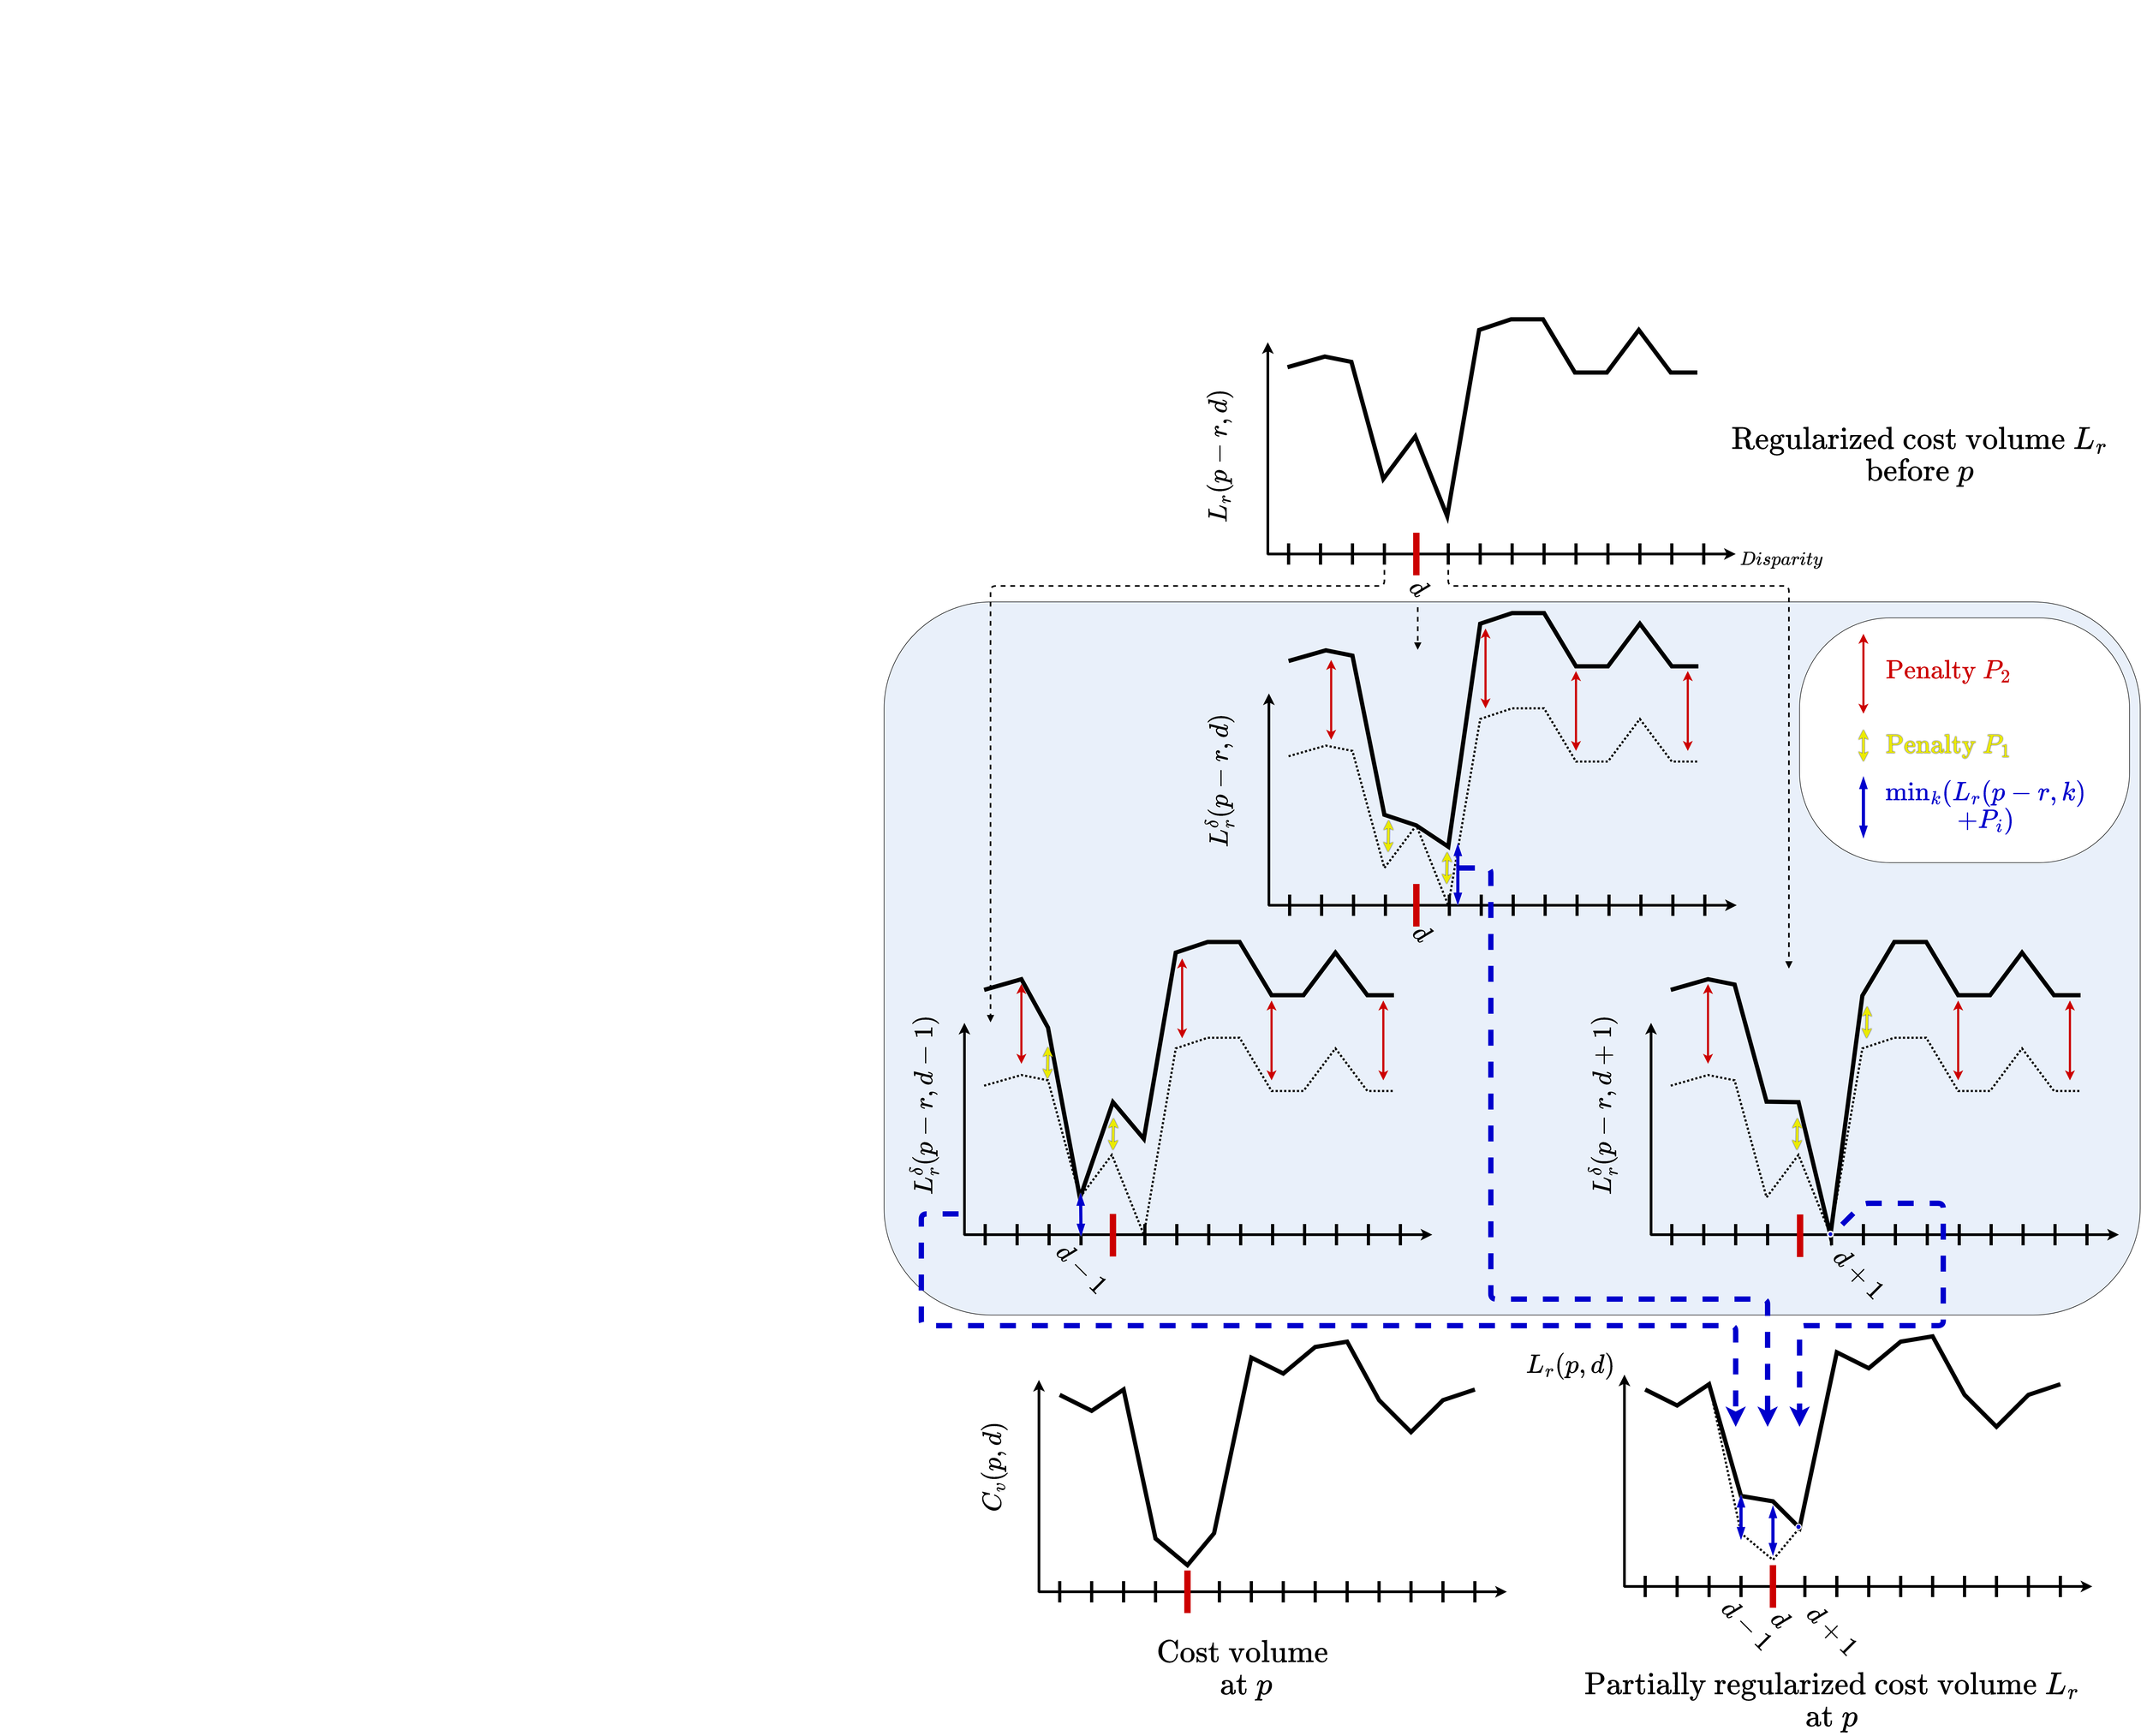 <mxfile version="24.7.7">
  <diagram name="Page-1" id="lQGOSBgDbE9h0LmsC_VI">
    <mxGraphModel dx="3126" dy="2597" grid="1" gridSize="10" guides="1" tooltips="1" connect="1" arrows="1" fold="1" page="1" pageScale="1" pageWidth="827" pageHeight="1169" math="1" shadow="0">
      <root>
        <mxCell id="0" />
        <mxCell id="1" parent="0" />
        <mxCell id="uQwbevBOTr0eA4SZRO5Q-259" value="" style="rounded=1;whiteSpace=wrap;html=1;fillColor=#D4E1F5;fillOpacity=50;" vertex="1" parent="1">
          <mxGeometry x="1660" y="1130" width="2360" height="1340" as="geometry" />
        </mxCell>
        <mxCell id="uQwbevBOTr0eA4SZRO5Q-268" value="" style="rounded=1;whiteSpace=wrap;html=1;arcSize=37;" vertex="1" parent="1">
          <mxGeometry x="3380" y="1160" width="620" height="460" as="geometry" />
        </mxCell>
        <mxCell id="FphNVmNiipGsw1vmUYAS-104" value="" style="endArrow=classic;html=1;rounded=0;strokeWidth=5;" parent="1" edge="1">
          <mxGeometry width="50" height="50" relative="1" as="geometry">
            <mxPoint x="2380" y="1040" as="sourcePoint" />
            <mxPoint x="3260" y="1040" as="targetPoint" />
          </mxGeometry>
        </mxCell>
        <mxCell id="FphNVmNiipGsw1vmUYAS-105" value="" style="endArrow=classic;html=1;rounded=0;strokeWidth=5;" parent="1" edge="1">
          <mxGeometry width="50" height="50" relative="1" as="geometry">
            <mxPoint x="2381" y="1041" as="sourcePoint" />
            <mxPoint x="2381" y="642" as="targetPoint" />
          </mxGeometry>
        </mxCell>
        <mxCell id="jDUtmc2_KI0zMrj57jFm-4" value="" style="endArrow=none;html=1;rounded=0;strokeWidth=6;" parent="1" edge="1">
          <mxGeometry width="50" height="50" relative="1" as="geometry">
            <mxPoint x="2420" y="1060" as="sourcePoint" />
            <mxPoint x="2420" y="1020" as="targetPoint" />
          </mxGeometry>
        </mxCell>
        <mxCell id="jDUtmc2_KI0zMrj57jFm-5" value="" style="endArrow=none;html=1;rounded=0;strokeWidth=6;" parent="1" edge="1">
          <mxGeometry width="50" height="50" relative="1" as="geometry">
            <mxPoint x="2480" y="1060" as="sourcePoint" />
            <mxPoint x="2480" y="1020" as="targetPoint" />
          </mxGeometry>
        </mxCell>
        <mxCell id="jDUtmc2_KI0zMrj57jFm-6" value="" style="endArrow=none;html=1;rounded=0;strokeWidth=6;" parent="1" edge="1">
          <mxGeometry width="50" height="50" relative="1" as="geometry">
            <mxPoint x="2540" y="1060" as="sourcePoint" />
            <mxPoint x="2540" y="1020" as="targetPoint" />
          </mxGeometry>
        </mxCell>
        <mxCell id="jDUtmc2_KI0zMrj57jFm-7" value="" style="endArrow=none;html=1;rounded=0;strokeWidth=6;" parent="1" edge="1">
          <mxGeometry width="50" height="50" relative="1" as="geometry">
            <mxPoint x="2600" y="1060" as="sourcePoint" />
            <mxPoint x="2600" y="1020" as="targetPoint" />
          </mxGeometry>
        </mxCell>
        <mxCell id="jDUtmc2_KI0zMrj57jFm-8" value="" style="endArrow=none;html=1;rounded=0;strokeWidth=12;strokeColor=#CC0000;" parent="1" edge="1">
          <mxGeometry width="50" height="50" relative="1" as="geometry">
            <mxPoint x="2660" y="1080" as="sourcePoint" />
            <mxPoint x="2660" y="1000" as="targetPoint" />
          </mxGeometry>
        </mxCell>
        <mxCell id="jDUtmc2_KI0zMrj57jFm-9" value="" style="endArrow=none;html=1;rounded=0;strokeWidth=6;" parent="1" edge="1">
          <mxGeometry width="50" height="50" relative="1" as="geometry">
            <mxPoint x="2720" y="1060" as="sourcePoint" />
            <mxPoint x="2720" y="1020" as="targetPoint" />
          </mxGeometry>
        </mxCell>
        <mxCell id="jDUtmc2_KI0zMrj57jFm-10" value="" style="endArrow=none;html=1;rounded=0;strokeWidth=6;" parent="1" edge="1">
          <mxGeometry width="50" height="50" relative="1" as="geometry">
            <mxPoint x="2780" y="1060" as="sourcePoint" />
            <mxPoint x="2780" y="1020" as="targetPoint" />
          </mxGeometry>
        </mxCell>
        <mxCell id="jDUtmc2_KI0zMrj57jFm-11" value="" style="endArrow=none;html=1;rounded=0;strokeWidth=6;" parent="1" edge="1">
          <mxGeometry width="50" height="50" relative="1" as="geometry">
            <mxPoint x="2840" y="1060" as="sourcePoint" />
            <mxPoint x="2840" y="1020" as="targetPoint" />
          </mxGeometry>
        </mxCell>
        <mxCell id="jDUtmc2_KI0zMrj57jFm-12" value="" style="endArrow=none;html=1;rounded=0;strokeWidth=6;" parent="1" edge="1">
          <mxGeometry width="50" height="50" relative="1" as="geometry">
            <mxPoint x="2900" y="1060" as="sourcePoint" />
            <mxPoint x="2900" y="1020" as="targetPoint" />
          </mxGeometry>
        </mxCell>
        <mxCell id="jDUtmc2_KI0zMrj57jFm-13" value="" style="endArrow=none;html=1;rounded=0;strokeWidth=6;" parent="1" edge="1">
          <mxGeometry width="50" height="50" relative="1" as="geometry">
            <mxPoint x="2960" y="1060" as="sourcePoint" />
            <mxPoint x="2960" y="1020" as="targetPoint" />
          </mxGeometry>
        </mxCell>
        <mxCell id="jDUtmc2_KI0zMrj57jFm-14" value="" style="endArrow=none;html=1;rounded=0;strokeWidth=6;" parent="1" edge="1">
          <mxGeometry width="50" height="50" relative="1" as="geometry">
            <mxPoint x="3020" y="1060" as="sourcePoint" />
            <mxPoint x="3020" y="1020" as="targetPoint" />
          </mxGeometry>
        </mxCell>
        <mxCell id="jDUtmc2_KI0zMrj57jFm-15" value="" style="endArrow=none;html=1;rounded=0;strokeWidth=6;" parent="1" edge="1">
          <mxGeometry width="50" height="50" relative="1" as="geometry">
            <mxPoint x="3080" y="1060" as="sourcePoint" />
            <mxPoint x="3080" y="1020" as="targetPoint" />
          </mxGeometry>
        </mxCell>
        <mxCell id="jDUtmc2_KI0zMrj57jFm-16" value="" style="endArrow=none;html=1;rounded=0;strokeWidth=6;" parent="1" edge="1">
          <mxGeometry width="50" height="50" relative="1" as="geometry">
            <mxPoint x="3140" y="1060" as="sourcePoint" />
            <mxPoint x="3140" y="1020" as="targetPoint" />
          </mxGeometry>
        </mxCell>
        <mxCell id="jDUtmc2_KI0zMrj57jFm-22" value="" style="endArrow=none;html=1;rounded=0;strokeWidth=6;" parent="1" edge="1">
          <mxGeometry width="50" height="50" relative="1" as="geometry">
            <mxPoint x="3200" y="1060" as="sourcePoint" />
            <mxPoint x="3200" y="1020" as="targetPoint" />
          </mxGeometry>
        </mxCell>
        <mxCell id="uQwbevBOTr0eA4SZRO5Q-2" value="&lt;font style=&quot;font-size: 30px;&quot;&gt;$$Disparity$$&lt;/font&gt;" style="text;html=1;strokeColor=none;fillColor=none;align=center;verticalAlign=middle;whiteSpace=wrap;rounded=0;" vertex="1" parent="1">
          <mxGeometry x="3210" y="1000" width="270" height="100" as="geometry" />
        </mxCell>
        <mxCell id="uQwbevBOTr0eA4SZRO5Q-3" value="" style="endArrow=classic;html=1;rounded=0;strokeWidth=5;" edge="1" parent="1">
          <mxGeometry width="50" height="50" relative="1" as="geometry">
            <mxPoint x="2382" y="1700" as="sourcePoint" />
            <mxPoint x="3262" y="1700" as="targetPoint" />
          </mxGeometry>
        </mxCell>
        <mxCell id="uQwbevBOTr0eA4SZRO5Q-4" value="" style="endArrow=classic;html=1;rounded=0;strokeWidth=5;" edge="1" parent="1">
          <mxGeometry width="50" height="50" relative="1" as="geometry">
            <mxPoint x="2383" y="1701" as="sourcePoint" />
            <mxPoint x="2383" y="1302" as="targetPoint" />
          </mxGeometry>
        </mxCell>
        <mxCell id="uQwbevBOTr0eA4SZRO5Q-6" value="" style="endArrow=none;html=1;rounded=0;strokeWidth=6;" edge="1" parent="1">
          <mxGeometry width="50" height="50" relative="1" as="geometry">
            <mxPoint x="2422" y="1720" as="sourcePoint" />
            <mxPoint x="2422" y="1680" as="targetPoint" />
          </mxGeometry>
        </mxCell>
        <mxCell id="uQwbevBOTr0eA4SZRO5Q-7" value="" style="endArrow=none;html=1;rounded=0;strokeWidth=6;" edge="1" parent="1">
          <mxGeometry width="50" height="50" relative="1" as="geometry">
            <mxPoint x="2482" y="1720" as="sourcePoint" />
            <mxPoint x="2482" y="1680" as="targetPoint" />
          </mxGeometry>
        </mxCell>
        <mxCell id="uQwbevBOTr0eA4SZRO5Q-8" value="" style="endArrow=none;html=1;rounded=0;strokeWidth=6;" edge="1" parent="1">
          <mxGeometry width="50" height="50" relative="1" as="geometry">
            <mxPoint x="2542" y="1720" as="sourcePoint" />
            <mxPoint x="2542" y="1680" as="targetPoint" />
          </mxGeometry>
        </mxCell>
        <mxCell id="uQwbevBOTr0eA4SZRO5Q-9" value="" style="endArrow=none;html=1;rounded=0;strokeWidth=6;" edge="1" parent="1">
          <mxGeometry width="50" height="50" relative="1" as="geometry">
            <mxPoint x="2602" y="1720" as="sourcePoint" />
            <mxPoint x="2602" y="1680" as="targetPoint" />
          </mxGeometry>
        </mxCell>
        <mxCell id="uQwbevBOTr0eA4SZRO5Q-11" value="" style="endArrow=none;html=1;rounded=0;strokeWidth=6;" edge="1" parent="1">
          <mxGeometry width="50" height="50" relative="1" as="geometry">
            <mxPoint x="2722" y="1720" as="sourcePoint" />
            <mxPoint x="2722" y="1680" as="targetPoint" />
          </mxGeometry>
        </mxCell>
        <mxCell id="uQwbevBOTr0eA4SZRO5Q-12" value="" style="endArrow=none;html=1;rounded=0;strokeWidth=6;" edge="1" parent="1">
          <mxGeometry width="50" height="50" relative="1" as="geometry">
            <mxPoint x="2782" y="1720" as="sourcePoint" />
            <mxPoint x="2782" y="1680" as="targetPoint" />
          </mxGeometry>
        </mxCell>
        <mxCell id="uQwbevBOTr0eA4SZRO5Q-13" value="" style="endArrow=none;html=1;rounded=0;strokeWidth=6;" edge="1" parent="1">
          <mxGeometry width="50" height="50" relative="1" as="geometry">
            <mxPoint x="2842" y="1720" as="sourcePoint" />
            <mxPoint x="2842" y="1680" as="targetPoint" />
          </mxGeometry>
        </mxCell>
        <mxCell id="uQwbevBOTr0eA4SZRO5Q-14" value="" style="endArrow=none;html=1;rounded=0;strokeWidth=6;" edge="1" parent="1">
          <mxGeometry width="50" height="50" relative="1" as="geometry">
            <mxPoint x="2902" y="1720" as="sourcePoint" />
            <mxPoint x="2902" y="1680" as="targetPoint" />
          </mxGeometry>
        </mxCell>
        <mxCell id="uQwbevBOTr0eA4SZRO5Q-15" value="" style="endArrow=none;html=1;rounded=0;strokeWidth=6;" edge="1" parent="1">
          <mxGeometry width="50" height="50" relative="1" as="geometry">
            <mxPoint x="2962" y="1720" as="sourcePoint" />
            <mxPoint x="2962" y="1680" as="targetPoint" />
          </mxGeometry>
        </mxCell>
        <mxCell id="uQwbevBOTr0eA4SZRO5Q-16" value="" style="endArrow=none;html=1;rounded=0;strokeWidth=6;" edge="1" parent="1">
          <mxGeometry width="50" height="50" relative="1" as="geometry">
            <mxPoint x="3022" y="1720" as="sourcePoint" />
            <mxPoint x="3022" y="1680" as="targetPoint" />
          </mxGeometry>
        </mxCell>
        <mxCell id="uQwbevBOTr0eA4SZRO5Q-17" value="" style="endArrow=none;html=1;rounded=0;strokeWidth=6;" edge="1" parent="1">
          <mxGeometry width="50" height="50" relative="1" as="geometry">
            <mxPoint x="3082" y="1720" as="sourcePoint" />
            <mxPoint x="3082" y="1680" as="targetPoint" />
          </mxGeometry>
        </mxCell>
        <mxCell id="uQwbevBOTr0eA4SZRO5Q-18" value="" style="endArrow=none;html=1;rounded=0;strokeWidth=6;" edge="1" parent="1">
          <mxGeometry width="50" height="50" relative="1" as="geometry">
            <mxPoint x="3142" y="1720" as="sourcePoint" />
            <mxPoint x="3142" y="1680" as="targetPoint" />
          </mxGeometry>
        </mxCell>
        <mxCell id="uQwbevBOTr0eA4SZRO5Q-19" value="" style="endArrow=none;html=1;rounded=0;strokeWidth=6;" edge="1" parent="1">
          <mxGeometry width="50" height="50" relative="1" as="geometry">
            <mxPoint x="3202" y="1720" as="sourcePoint" />
            <mxPoint x="3202" y="1680" as="targetPoint" />
          </mxGeometry>
        </mxCell>
        <mxCell id="uQwbevBOTr0eA4SZRO5Q-24" value="\(d\)" style="text;html=1;align=center;verticalAlign=middle;whiteSpace=wrap;rounded=0;fontSize=42;rotation=45;" vertex="1" parent="1">
          <mxGeometry x="2634" y="1719" width="70" height="70" as="geometry" />
        </mxCell>
        <mxCell id="uQwbevBOTr0eA4SZRO5Q-28" value="" style="endArrow=classic;startArrow=classic;html=1;rounded=0;fontSize=16;strokeWidth=4;strokeColor=#EBEB00;shadow=1;shadowOpacity=100;shadowOffsetX=0;shadowOffsetY=0;shadowBlur=1;" edge="1" parent="1">
          <mxGeometry width="50" height="50" relative="1" as="geometry">
            <mxPoint x="2717.0" y="1660" as="sourcePoint" />
            <mxPoint x="2718" y="1600" as="targetPoint" />
          </mxGeometry>
        </mxCell>
        <mxCell id="uQwbevBOTr0eA4SZRO5Q-34" value="\(\text{Penalty }P_1\)" style="text;html=1;align=center;verticalAlign=middle;whiteSpace=wrap;rounded=0;fontSize=42;fontColor=#EBEB00;labelBorderColor=none;textShadow=1;strokeColor=none;shadowOpacity=100;shadowOffsetX=0;shadowOffsetY=0;shadowBlur=1;" vertex="1" parent="1">
          <mxGeometry x="3530" y="1360" width="260" height="80" as="geometry" />
        </mxCell>
        <mxCell id="uQwbevBOTr0eA4SZRO5Q-37" value="" style="endArrow=classic;startArrow=classic;html=1;rounded=0;fontSize=16;strokeWidth=4;fontColor=#CC0000;strokeColor=#CC0000;" edge="1" parent="1">
          <mxGeometry width="50" height="50" relative="1" as="geometry">
            <mxPoint x="2790" y="1330" as="sourcePoint" />
            <mxPoint x="2790" y="1180" as="targetPoint" />
          </mxGeometry>
        </mxCell>
        <mxCell id="uQwbevBOTr0eA4SZRO5Q-39" value="" style="endArrow=none;html=1;rounded=0;strokeWidth=4;dashed=1;dashPattern=1 1;" edge="1" parent="1">
          <mxGeometry width="50" height="50" relative="1" as="geometry">
            <mxPoint x="2420" y="1420" as="sourcePoint" />
            <mxPoint x="3190" y="1430" as="targetPoint" />
            <Array as="points">
              <mxPoint x="2490" y="1400" />
              <mxPoint x="2540" y="1410" />
              <mxPoint x="2600" y="1630" />
              <mxPoint x="2660" y="1550" />
              <mxPoint x="2720" y="1700" />
              <mxPoint x="2780" y="1350" />
              <mxPoint x="2840" y="1330" />
              <mxPoint x="2900" y="1330" />
              <mxPoint x="2960" y="1430" />
              <mxPoint x="3020" y="1430" />
              <mxPoint x="3080" y="1350" />
              <mxPoint x="3140" y="1430" />
            </Array>
          </mxGeometry>
        </mxCell>
        <mxCell id="uQwbevBOTr0eA4SZRO5Q-41" value="" style="endArrow=none;html=1;rounded=0;strokeWidth=8;" edge="1" parent="1">
          <mxGeometry width="50" height="50" relative="1" as="geometry">
            <mxPoint x="2420" y="1241" as="sourcePoint" />
            <mxPoint x="3190" y="1251" as="targetPoint" />
            <Array as="points">
              <mxPoint x="2490" y="1221" />
              <mxPoint x="2540" y="1231" />
              <mxPoint x="2600" y="1530" />
              <mxPoint x="2660" y="1550" />
              <mxPoint x="2720" y="1590" />
              <mxPoint x="2780" y="1171" />
              <mxPoint x="2840" y="1151" />
              <mxPoint x="2900" y="1151" />
              <mxPoint x="2960" y="1251" />
              <mxPoint x="3020" y="1251" />
              <mxPoint x="3080" y="1171" />
              <mxPoint x="3140" y="1251" />
            </Array>
          </mxGeometry>
        </mxCell>
        <mxCell id="uQwbevBOTr0eA4SZRO5Q-43" value="" style="endArrow=classic;startArrow=classic;html=1;rounded=0;fontSize=16;strokeWidth=4;strokeColor=#EBEB00;shadow=1;shadowOpacity=100;shadowOffsetX=0;shadowOffsetY=0;shadowBlur=1;" edge="1" parent="1">
          <mxGeometry width="50" height="50" relative="1" as="geometry">
            <mxPoint x="2607.0" y="1600" as="sourcePoint" />
            <mxPoint x="2608" y="1540" as="targetPoint" />
          </mxGeometry>
        </mxCell>
        <mxCell id="uQwbevBOTr0eA4SZRO5Q-44" value="" style="endArrow=classic;startArrow=classic;html=1;rounded=0;fontSize=16;strokeWidth=4;fontColor=#CC0000;strokeColor=#CC0000;" edge="1" parent="1">
          <mxGeometry width="50" height="50" relative="1" as="geometry">
            <mxPoint x="2960" y="1410" as="sourcePoint" />
            <mxPoint x="2960" y="1260" as="targetPoint" />
          </mxGeometry>
        </mxCell>
        <mxCell id="uQwbevBOTr0eA4SZRO5Q-45" value="" style="endArrow=classic;startArrow=classic;html=1;rounded=0;fontSize=16;strokeWidth=4;fontColor=#CC0000;strokeColor=#CC0000;" edge="1" parent="1">
          <mxGeometry width="50" height="50" relative="1" as="geometry">
            <mxPoint x="3500" y="1340" as="sourcePoint" />
            <mxPoint x="3500" y="1190" as="targetPoint" />
          </mxGeometry>
        </mxCell>
        <mxCell id="uQwbevBOTr0eA4SZRO5Q-46" value="" style="endArrow=classic;startArrow=classic;html=1;rounded=0;fontSize=16;strokeWidth=4;fontColor=#CC0000;strokeColor=#CC0000;" edge="1" parent="1">
          <mxGeometry width="50" height="50" relative="1" as="geometry">
            <mxPoint x="3170" y="1410" as="sourcePoint" />
            <mxPoint x="3170" y="1260" as="targetPoint" />
          </mxGeometry>
        </mxCell>
        <mxCell id="uQwbevBOTr0eA4SZRO5Q-82" value="" style="endArrow=classic;html=1;rounded=0;strokeWidth=5;" edge="1" parent="1">
          <mxGeometry width="50" height="50" relative="1" as="geometry">
            <mxPoint x="3050" y="2980" as="sourcePoint" />
            <mxPoint x="3930" y="2980" as="targetPoint" />
          </mxGeometry>
        </mxCell>
        <mxCell id="uQwbevBOTr0eA4SZRO5Q-83" value="" style="endArrow=classic;html=1;rounded=0;strokeWidth=5;" edge="1" parent="1">
          <mxGeometry width="50" height="50" relative="1" as="geometry">
            <mxPoint x="3051" y="2981" as="sourcePoint" />
            <mxPoint x="3051" y="2582" as="targetPoint" />
          </mxGeometry>
        </mxCell>
        <mxCell id="uQwbevBOTr0eA4SZRO5Q-85" value="" style="endArrow=none;html=1;rounded=0;strokeWidth=6;" edge="1" parent="1">
          <mxGeometry width="50" height="50" relative="1" as="geometry">
            <mxPoint x="3090" y="3000" as="sourcePoint" />
            <mxPoint x="3090" y="2960" as="targetPoint" />
          </mxGeometry>
        </mxCell>
        <mxCell id="uQwbevBOTr0eA4SZRO5Q-86" value="" style="endArrow=none;html=1;rounded=0;strokeWidth=6;" edge="1" parent="1">
          <mxGeometry width="50" height="50" relative="1" as="geometry">
            <mxPoint x="3150" y="3000" as="sourcePoint" />
            <mxPoint x="3150" y="2960" as="targetPoint" />
          </mxGeometry>
        </mxCell>
        <mxCell id="uQwbevBOTr0eA4SZRO5Q-87" value="" style="endArrow=none;html=1;rounded=0;strokeWidth=6;" edge="1" parent="1">
          <mxGeometry width="50" height="50" relative="1" as="geometry">
            <mxPoint x="3210" y="3000" as="sourcePoint" />
            <mxPoint x="3210" y="2960" as="targetPoint" />
          </mxGeometry>
        </mxCell>
        <mxCell id="uQwbevBOTr0eA4SZRO5Q-88" value="" style="endArrow=none;html=1;rounded=0;strokeWidth=6;" edge="1" parent="1">
          <mxGeometry width="50" height="50" relative="1" as="geometry">
            <mxPoint x="3270" y="3000" as="sourcePoint" />
            <mxPoint x="3270" y="2960" as="targetPoint" />
          </mxGeometry>
        </mxCell>
        <mxCell id="uQwbevBOTr0eA4SZRO5Q-90" value="" style="endArrow=none;html=1;rounded=0;strokeWidth=6;" edge="1" parent="1">
          <mxGeometry width="50" height="50" relative="1" as="geometry">
            <mxPoint x="3390" y="3000" as="sourcePoint" />
            <mxPoint x="3390" y="2960" as="targetPoint" />
          </mxGeometry>
        </mxCell>
        <mxCell id="uQwbevBOTr0eA4SZRO5Q-91" value="" style="endArrow=none;html=1;rounded=0;strokeWidth=6;" edge="1" parent="1">
          <mxGeometry width="50" height="50" relative="1" as="geometry">
            <mxPoint x="3450" y="3000" as="sourcePoint" />
            <mxPoint x="3450" y="2960" as="targetPoint" />
          </mxGeometry>
        </mxCell>
        <mxCell id="uQwbevBOTr0eA4SZRO5Q-92" value="" style="endArrow=none;html=1;rounded=0;strokeWidth=6;" edge="1" parent="1">
          <mxGeometry width="50" height="50" relative="1" as="geometry">
            <mxPoint x="3510" y="3000" as="sourcePoint" />
            <mxPoint x="3510" y="2960" as="targetPoint" />
          </mxGeometry>
        </mxCell>
        <mxCell id="uQwbevBOTr0eA4SZRO5Q-93" value="" style="endArrow=none;html=1;rounded=0;strokeWidth=6;" edge="1" parent="1">
          <mxGeometry width="50" height="50" relative="1" as="geometry">
            <mxPoint x="3570" y="3000" as="sourcePoint" />
            <mxPoint x="3570" y="2960" as="targetPoint" />
          </mxGeometry>
        </mxCell>
        <mxCell id="uQwbevBOTr0eA4SZRO5Q-94" value="" style="endArrow=none;html=1;rounded=0;strokeWidth=6;" edge="1" parent="1">
          <mxGeometry width="50" height="50" relative="1" as="geometry">
            <mxPoint x="3630" y="3000" as="sourcePoint" />
            <mxPoint x="3630" y="2960" as="targetPoint" />
          </mxGeometry>
        </mxCell>
        <mxCell id="uQwbevBOTr0eA4SZRO5Q-95" value="" style="endArrow=none;html=1;rounded=0;strokeWidth=6;" edge="1" parent="1">
          <mxGeometry width="50" height="50" relative="1" as="geometry">
            <mxPoint x="3690" y="3000" as="sourcePoint" />
            <mxPoint x="3690" y="2960" as="targetPoint" />
          </mxGeometry>
        </mxCell>
        <mxCell id="uQwbevBOTr0eA4SZRO5Q-96" value="" style="endArrow=none;html=1;rounded=0;strokeWidth=6;" edge="1" parent="1">
          <mxGeometry width="50" height="50" relative="1" as="geometry">
            <mxPoint x="3750" y="3000" as="sourcePoint" />
            <mxPoint x="3750" y="2960" as="targetPoint" />
          </mxGeometry>
        </mxCell>
        <mxCell id="uQwbevBOTr0eA4SZRO5Q-97" value="" style="endArrow=none;html=1;rounded=0;strokeWidth=6;" edge="1" parent="1">
          <mxGeometry width="50" height="50" relative="1" as="geometry">
            <mxPoint x="3810" y="3000" as="sourcePoint" />
            <mxPoint x="3810" y="2960" as="targetPoint" />
          </mxGeometry>
        </mxCell>
        <mxCell id="uQwbevBOTr0eA4SZRO5Q-98" value="" style="endArrow=none;html=1;rounded=0;strokeWidth=6;" edge="1" parent="1">
          <mxGeometry width="50" height="50" relative="1" as="geometry">
            <mxPoint x="3870" y="3000" as="sourcePoint" />
            <mxPoint x="3870" y="2960" as="targetPoint" />
          </mxGeometry>
        </mxCell>
        <mxCell id="uQwbevBOTr0eA4SZRO5Q-101" value="" style="endArrow=classic;html=1;rounded=0;strokeWidth=5;" edge="1" parent="1">
          <mxGeometry width="50" height="50" relative="1" as="geometry">
            <mxPoint x="1810" y="2319" as="sourcePoint" />
            <mxPoint x="2690" y="2319" as="targetPoint" />
          </mxGeometry>
        </mxCell>
        <mxCell id="uQwbevBOTr0eA4SZRO5Q-102" value="" style="endArrow=classic;html=1;rounded=0;strokeWidth=5;" edge="1" parent="1">
          <mxGeometry width="50" height="50" relative="1" as="geometry">
            <mxPoint x="1811" y="2320" as="sourcePoint" />
            <mxPoint x="1811" y="1921" as="targetPoint" />
          </mxGeometry>
        </mxCell>
        <mxCell id="uQwbevBOTr0eA4SZRO5Q-104" value="" style="endArrow=none;html=1;rounded=0;strokeWidth=6;" edge="1" parent="1">
          <mxGeometry width="50" height="50" relative="1" as="geometry">
            <mxPoint x="1850" y="2339" as="sourcePoint" />
            <mxPoint x="1850" y="2299" as="targetPoint" />
          </mxGeometry>
        </mxCell>
        <mxCell id="uQwbevBOTr0eA4SZRO5Q-105" value="" style="endArrow=none;html=1;rounded=0;strokeWidth=6;" edge="1" parent="1">
          <mxGeometry width="50" height="50" relative="1" as="geometry">
            <mxPoint x="1910" y="2339" as="sourcePoint" />
            <mxPoint x="1910" y="2299" as="targetPoint" />
          </mxGeometry>
        </mxCell>
        <mxCell id="uQwbevBOTr0eA4SZRO5Q-106" value="" style="endArrow=none;html=1;rounded=0;strokeWidth=6;" edge="1" parent="1">
          <mxGeometry width="50" height="50" relative="1" as="geometry">
            <mxPoint x="1970" y="2339" as="sourcePoint" />
            <mxPoint x="1970" y="2299" as="targetPoint" />
          </mxGeometry>
        </mxCell>
        <mxCell id="uQwbevBOTr0eA4SZRO5Q-107" value="" style="endArrow=none;html=1;rounded=0;strokeWidth=6;" edge="1" parent="1">
          <mxGeometry width="50" height="50" relative="1" as="geometry">
            <mxPoint x="2030" y="2339" as="sourcePoint" />
            <mxPoint x="2030" y="2299" as="targetPoint" />
          </mxGeometry>
        </mxCell>
        <mxCell id="uQwbevBOTr0eA4SZRO5Q-109" value="" style="endArrow=none;html=1;rounded=0;strokeWidth=6;" edge="1" parent="1">
          <mxGeometry width="50" height="50" relative="1" as="geometry">
            <mxPoint x="2150" y="2339" as="sourcePoint" />
            <mxPoint x="2150" y="2299" as="targetPoint" />
          </mxGeometry>
        </mxCell>
        <mxCell id="uQwbevBOTr0eA4SZRO5Q-110" value="" style="endArrow=none;html=1;rounded=0;strokeWidth=6;" edge="1" parent="1">
          <mxGeometry width="50" height="50" relative="1" as="geometry">
            <mxPoint x="2210" y="2339" as="sourcePoint" />
            <mxPoint x="2210" y="2299" as="targetPoint" />
          </mxGeometry>
        </mxCell>
        <mxCell id="uQwbevBOTr0eA4SZRO5Q-111" value="" style="endArrow=none;html=1;rounded=0;strokeWidth=6;" edge="1" parent="1">
          <mxGeometry width="50" height="50" relative="1" as="geometry">
            <mxPoint x="2270" y="2339" as="sourcePoint" />
            <mxPoint x="2270" y="2299" as="targetPoint" />
          </mxGeometry>
        </mxCell>
        <mxCell id="uQwbevBOTr0eA4SZRO5Q-112" value="" style="endArrow=none;html=1;rounded=0;strokeWidth=6;" edge="1" parent="1">
          <mxGeometry width="50" height="50" relative="1" as="geometry">
            <mxPoint x="2330" y="2339" as="sourcePoint" />
            <mxPoint x="2330" y="2299" as="targetPoint" />
          </mxGeometry>
        </mxCell>
        <mxCell id="uQwbevBOTr0eA4SZRO5Q-113" value="" style="endArrow=none;html=1;rounded=0;strokeWidth=6;" edge="1" parent="1">
          <mxGeometry width="50" height="50" relative="1" as="geometry">
            <mxPoint x="2390" y="2339" as="sourcePoint" />
            <mxPoint x="2390" y="2299" as="targetPoint" />
          </mxGeometry>
        </mxCell>
        <mxCell id="uQwbevBOTr0eA4SZRO5Q-114" value="" style="endArrow=none;html=1;rounded=0;strokeWidth=6;" edge="1" parent="1">
          <mxGeometry width="50" height="50" relative="1" as="geometry">
            <mxPoint x="2450" y="2339" as="sourcePoint" />
            <mxPoint x="2450" y="2299" as="targetPoint" />
          </mxGeometry>
        </mxCell>
        <mxCell id="uQwbevBOTr0eA4SZRO5Q-115" value="" style="endArrow=none;html=1;rounded=0;strokeWidth=6;" edge="1" parent="1">
          <mxGeometry width="50" height="50" relative="1" as="geometry">
            <mxPoint x="2510" y="2339" as="sourcePoint" />
            <mxPoint x="2510" y="2299" as="targetPoint" />
          </mxGeometry>
        </mxCell>
        <mxCell id="uQwbevBOTr0eA4SZRO5Q-116" value="" style="endArrow=none;html=1;rounded=0;strokeWidth=6;" edge="1" parent="1">
          <mxGeometry width="50" height="50" relative="1" as="geometry">
            <mxPoint x="2570" y="2339" as="sourcePoint" />
            <mxPoint x="2570" y="2299" as="targetPoint" />
          </mxGeometry>
        </mxCell>
        <mxCell id="uQwbevBOTr0eA4SZRO5Q-117" value="" style="endArrow=none;html=1;rounded=0;strokeWidth=6;" edge="1" parent="1">
          <mxGeometry width="50" height="50" relative="1" as="geometry">
            <mxPoint x="2630" y="2339" as="sourcePoint" />
            <mxPoint x="2630" y="2299" as="targetPoint" />
          </mxGeometry>
        </mxCell>
        <mxCell id="uQwbevBOTr0eA4SZRO5Q-119" value="" style="endArrow=classic;startArrow=classic;html=1;rounded=0;fontSize=16;strokeWidth=4;strokeColor=#EBEB00;shadow=1;shadowOpacity=100;shadowOffsetX=0;shadowOffsetY=0;shadowBlur=1;" edge="1" parent="1">
          <mxGeometry width="50" height="50" relative="1" as="geometry">
            <mxPoint x="2090.0" y="2160" as="sourcePoint" />
            <mxPoint x="2091" y="2100" as="targetPoint" />
          </mxGeometry>
        </mxCell>
        <mxCell id="uQwbevBOTr0eA4SZRO5Q-121" value="" style="endArrow=classic;startArrow=classic;html=1;rounded=0;fontSize=16;strokeWidth=4;fontColor=#CC0000;strokeColor=#CC0000;" edge="1" parent="1">
          <mxGeometry width="50" height="50" relative="1" as="geometry">
            <mxPoint x="2220" y="1950" as="sourcePoint" />
            <mxPoint x="2220" y="1800" as="targetPoint" />
          </mxGeometry>
        </mxCell>
        <mxCell id="uQwbevBOTr0eA4SZRO5Q-123" value="" style="endArrow=none;html=1;rounded=0;strokeWidth=4;dashed=1;dashPattern=1 1;" edge="1" parent="1">
          <mxGeometry width="50" height="50" relative="1" as="geometry">
            <mxPoint x="1848" y="2039" as="sourcePoint" />
            <mxPoint x="2618" y="2049" as="targetPoint" />
            <Array as="points">
              <mxPoint x="1918" y="2019" />
              <mxPoint x="1968" y="2029" />
              <mxPoint x="2028" y="2249" />
              <mxPoint x="2088" y="2169" />
              <mxPoint x="2148" y="2319" />
              <mxPoint x="2208" y="1969" />
              <mxPoint x="2268" y="1949" />
              <mxPoint x="2328" y="1949" />
              <mxPoint x="2388" y="2049" />
              <mxPoint x="2448" y="2049" />
              <mxPoint x="2508" y="1969" />
              <mxPoint x="2568" y="2049" />
            </Array>
          </mxGeometry>
        </mxCell>
        <mxCell id="uQwbevBOTr0eA4SZRO5Q-126" value="" style="endArrow=classic;startArrow=classic;html=1;rounded=0;fontSize=16;strokeWidth=4;fontColor=#CC0000;strokeColor=#CC0000;" edge="1" parent="1">
          <mxGeometry width="50" height="50" relative="1" as="geometry">
            <mxPoint x="2388" y="2029" as="sourcePoint" />
            <mxPoint x="2388" y="1879" as="targetPoint" />
          </mxGeometry>
        </mxCell>
        <mxCell id="uQwbevBOTr0eA4SZRO5Q-127" value="" style="endArrow=classic;startArrow=classic;html=1;rounded=0;fontSize=16;strokeWidth=4;fontColor=#CC0000;strokeColor=#CC0000;" edge="1" parent="1">
          <mxGeometry width="50" height="50" relative="1" as="geometry">
            <mxPoint x="1918" y="1998" as="sourcePoint" />
            <mxPoint x="1918" y="1848" as="targetPoint" />
          </mxGeometry>
        </mxCell>
        <mxCell id="uQwbevBOTr0eA4SZRO5Q-128" value="" style="endArrow=classic;startArrow=classic;html=1;rounded=0;fontSize=16;strokeWidth=4;fontColor=#CC0000;strokeColor=#CC0000;" edge="1" parent="1">
          <mxGeometry width="50" height="50" relative="1" as="geometry">
            <mxPoint x="2598" y="2029" as="sourcePoint" />
            <mxPoint x="2598" y="1879" as="targetPoint" />
          </mxGeometry>
        </mxCell>
        <mxCell id="uQwbevBOTr0eA4SZRO5Q-133" value="" style="endArrow=classic;html=1;rounded=0;strokeWidth=5;" edge="1" parent="1">
          <mxGeometry width="50" height="50" relative="1" as="geometry">
            <mxPoint x="3100" y="2319" as="sourcePoint" />
            <mxPoint x="3980" y="2319" as="targetPoint" />
          </mxGeometry>
        </mxCell>
        <mxCell id="uQwbevBOTr0eA4SZRO5Q-134" value="" style="endArrow=classic;html=1;rounded=0;strokeWidth=5;" edge="1" parent="1">
          <mxGeometry width="50" height="50" relative="1" as="geometry">
            <mxPoint x="3101" y="2320" as="sourcePoint" />
            <mxPoint x="3101" y="1921" as="targetPoint" />
          </mxGeometry>
        </mxCell>
        <mxCell id="uQwbevBOTr0eA4SZRO5Q-136" value="" style="endArrow=none;html=1;rounded=0;strokeWidth=6;" edge="1" parent="1">
          <mxGeometry width="50" height="50" relative="1" as="geometry">
            <mxPoint x="3140" y="2339" as="sourcePoint" />
            <mxPoint x="3140" y="2299" as="targetPoint" />
          </mxGeometry>
        </mxCell>
        <mxCell id="uQwbevBOTr0eA4SZRO5Q-137" value="" style="endArrow=none;html=1;rounded=0;strokeWidth=6;" edge="1" parent="1">
          <mxGeometry width="50" height="50" relative="1" as="geometry">
            <mxPoint x="3200" y="2339" as="sourcePoint" />
            <mxPoint x="3200" y="2299" as="targetPoint" />
          </mxGeometry>
        </mxCell>
        <mxCell id="uQwbevBOTr0eA4SZRO5Q-138" value="" style="endArrow=none;html=1;rounded=0;strokeWidth=6;" edge="1" parent="1">
          <mxGeometry width="50" height="50" relative="1" as="geometry">
            <mxPoint x="3260" y="2339" as="sourcePoint" />
            <mxPoint x="3260" y="2299" as="targetPoint" />
          </mxGeometry>
        </mxCell>
        <mxCell id="uQwbevBOTr0eA4SZRO5Q-139" value="" style="endArrow=none;html=1;rounded=0;strokeWidth=6;" edge="1" parent="1">
          <mxGeometry width="50" height="50" relative="1" as="geometry">
            <mxPoint x="3320" y="2339" as="sourcePoint" />
            <mxPoint x="3320" y="2299" as="targetPoint" />
          </mxGeometry>
        </mxCell>
        <mxCell id="uQwbevBOTr0eA4SZRO5Q-141" value="" style="endArrow=none;html=1;rounded=0;strokeWidth=6;" edge="1" parent="1">
          <mxGeometry width="50" height="50" relative="1" as="geometry">
            <mxPoint x="3440" y="2339" as="sourcePoint" />
            <mxPoint x="3440" y="2299" as="targetPoint" />
          </mxGeometry>
        </mxCell>
        <mxCell id="uQwbevBOTr0eA4SZRO5Q-142" value="" style="endArrow=none;html=1;rounded=0;strokeWidth=6;" edge="1" parent="1">
          <mxGeometry width="50" height="50" relative="1" as="geometry">
            <mxPoint x="3500" y="2339" as="sourcePoint" />
            <mxPoint x="3500" y="2299" as="targetPoint" />
          </mxGeometry>
        </mxCell>
        <mxCell id="uQwbevBOTr0eA4SZRO5Q-143" value="" style="endArrow=none;html=1;rounded=0;strokeWidth=6;" edge="1" parent="1">
          <mxGeometry width="50" height="50" relative="1" as="geometry">
            <mxPoint x="3560" y="2339" as="sourcePoint" />
            <mxPoint x="3560" y="2299" as="targetPoint" />
          </mxGeometry>
        </mxCell>
        <mxCell id="uQwbevBOTr0eA4SZRO5Q-144" value="" style="endArrow=none;html=1;rounded=0;strokeWidth=6;" edge="1" parent="1">
          <mxGeometry width="50" height="50" relative="1" as="geometry">
            <mxPoint x="3620" y="2339" as="sourcePoint" />
            <mxPoint x="3620" y="2299" as="targetPoint" />
          </mxGeometry>
        </mxCell>
        <mxCell id="uQwbevBOTr0eA4SZRO5Q-145" value="" style="endArrow=none;html=1;rounded=0;strokeWidth=6;" edge="1" parent="1">
          <mxGeometry width="50" height="50" relative="1" as="geometry">
            <mxPoint x="3680" y="2339" as="sourcePoint" />
            <mxPoint x="3680" y="2299" as="targetPoint" />
          </mxGeometry>
        </mxCell>
        <mxCell id="uQwbevBOTr0eA4SZRO5Q-146" value="" style="endArrow=none;html=1;rounded=0;strokeWidth=6;" edge="1" parent="1">
          <mxGeometry width="50" height="50" relative="1" as="geometry">
            <mxPoint x="3740" y="2339" as="sourcePoint" />
            <mxPoint x="3740" y="2299" as="targetPoint" />
          </mxGeometry>
        </mxCell>
        <mxCell id="uQwbevBOTr0eA4SZRO5Q-147" value="" style="endArrow=none;html=1;rounded=0;strokeWidth=6;" edge="1" parent="1">
          <mxGeometry width="50" height="50" relative="1" as="geometry">
            <mxPoint x="3800" y="2339" as="sourcePoint" />
            <mxPoint x="3800" y="2299" as="targetPoint" />
          </mxGeometry>
        </mxCell>
        <mxCell id="uQwbevBOTr0eA4SZRO5Q-148" value="" style="endArrow=none;html=1;rounded=0;strokeWidth=6;" edge="1" parent="1">
          <mxGeometry width="50" height="50" relative="1" as="geometry">
            <mxPoint x="3860" y="2339" as="sourcePoint" />
            <mxPoint x="3860" y="2299" as="targetPoint" />
          </mxGeometry>
        </mxCell>
        <mxCell id="uQwbevBOTr0eA4SZRO5Q-149" value="" style="endArrow=none;html=1;rounded=0;strokeWidth=6;" edge="1" parent="1">
          <mxGeometry width="50" height="50" relative="1" as="geometry">
            <mxPoint x="3920" y="2339" as="sourcePoint" />
            <mxPoint x="3920" y="2299" as="targetPoint" />
          </mxGeometry>
        </mxCell>
        <mxCell id="uQwbevBOTr0eA4SZRO5Q-155" value="" style="endArrow=none;html=1;rounded=0;strokeWidth=4;dashed=1;dashPattern=1 1;" edge="1" parent="1">
          <mxGeometry width="50" height="50" relative="1" as="geometry">
            <mxPoint x="3138" y="2039" as="sourcePoint" />
            <mxPoint x="3908" y="2049" as="targetPoint" />
            <Array as="points">
              <mxPoint x="3208" y="2019" />
              <mxPoint x="3258" y="2029" />
              <mxPoint x="3318" y="2249" />
              <mxPoint x="3378" y="2169" />
              <mxPoint x="3438" y="2319" />
              <mxPoint x="3498" y="1969" />
              <mxPoint x="3558" y="1949" />
              <mxPoint x="3618" y="1949" />
              <mxPoint x="3678" y="2049" />
              <mxPoint x="3738" y="2049" />
              <mxPoint x="3798" y="1969" />
              <mxPoint x="3858" y="2049" />
            </Array>
          </mxGeometry>
        </mxCell>
        <mxCell id="uQwbevBOTr0eA4SZRO5Q-157" value="" style="endArrow=classic;startArrow=classic;html=1;rounded=0;fontSize=16;strokeWidth=4;strokeColor=#EBEB00;shadow=1;shadowOpacity=100;shadowOffsetX=0;shadowOffsetY=0;shadowBlur=1;" edge="1" parent="1">
          <mxGeometry width="50" height="50" relative="1" as="geometry">
            <mxPoint x="3375.0" y="2160" as="sourcePoint" />
            <mxPoint x="3376" y="2100" as="targetPoint" />
          </mxGeometry>
        </mxCell>
        <mxCell id="uQwbevBOTr0eA4SZRO5Q-158" value="" style="endArrow=classic;startArrow=classic;html=1;rounded=0;fontSize=16;strokeWidth=4;fontColor=#CC0000;strokeColor=#CC0000;" edge="1" parent="1">
          <mxGeometry width="50" height="50" relative="1" as="geometry">
            <mxPoint x="3678" y="2029" as="sourcePoint" />
            <mxPoint x="3678" y="1879" as="targetPoint" />
          </mxGeometry>
        </mxCell>
        <mxCell id="uQwbevBOTr0eA4SZRO5Q-159" value="" style="endArrow=classic;startArrow=classic;html=1;rounded=0;fontSize=16;strokeWidth=4;fontColor=#CC0000;strokeColor=#CC0000;" edge="1" parent="1">
          <mxGeometry width="50" height="50" relative="1" as="geometry">
            <mxPoint x="3208" y="1998" as="sourcePoint" />
            <mxPoint x="3208" y="1848" as="targetPoint" />
          </mxGeometry>
        </mxCell>
        <mxCell id="uQwbevBOTr0eA4SZRO5Q-160" value="" style="endArrow=classic;startArrow=classic;html=1;rounded=0;fontSize=16;strokeWidth=4;fontColor=#CC0000;strokeColor=#CC0000;" edge="1" parent="1">
          <mxGeometry width="50" height="50" relative="1" as="geometry">
            <mxPoint x="3888" y="2029" as="sourcePoint" />
            <mxPoint x="3888" y="1879" as="targetPoint" />
          </mxGeometry>
        </mxCell>
        <mxCell id="uQwbevBOTr0eA4SZRO5Q-161" value="\(d+1\)" style="text;html=1;align=center;verticalAlign=middle;whiteSpace=wrap;rounded=0;fontSize=42;rotation=45;" vertex="1" parent="1">
          <mxGeometry x="3450" y="2359" width="80" height="70" as="geometry" />
        </mxCell>
        <mxCell id="uQwbevBOTr0eA4SZRO5Q-166" value="" style="endArrow=none;html=1;rounded=0;strokeWidth=8;" edge="1" parent="1">
          <mxGeometry width="50" height="50" relative="1" as="geometry">
            <mxPoint x="1848" y="1859" as="sourcePoint" />
            <mxPoint x="2618" y="1869" as="targetPoint" />
            <Array as="points">
              <mxPoint x="1918" y="1839" />
              <mxPoint x="1968" y="1930" />
              <mxPoint x="2028" y="2250" />
              <mxPoint x="2090" y="2070" />
              <mxPoint x="2148" y="2139" />
              <mxPoint x="2208" y="1789" />
              <mxPoint x="2268" y="1769" />
              <mxPoint x="2328" y="1769" />
              <mxPoint x="2388" y="1869" />
              <mxPoint x="2448" y="1869" />
              <mxPoint x="2508" y="1789" />
              <mxPoint x="2568" y="1869" />
            </Array>
          </mxGeometry>
        </mxCell>
        <mxCell id="uQwbevBOTr0eA4SZRO5Q-167" value="" style="endArrow=none;html=1;rounded=0;strokeWidth=8;" edge="1" parent="1">
          <mxGeometry width="50" height="50" relative="1" as="geometry">
            <mxPoint x="3138" y="1859" as="sourcePoint" />
            <mxPoint x="3908" y="1869" as="targetPoint" />
            <Array as="points">
              <mxPoint x="3208" y="1839" />
              <mxPoint x="3258" y="1849" />
              <mxPoint x="3318" y="2069" />
              <mxPoint x="3378" y="2070" />
              <mxPoint x="3438" y="2320" />
              <mxPoint x="3498" y="1870" />
              <mxPoint x="3558" y="1769" />
              <mxPoint x="3618" y="1769" />
              <mxPoint x="3678" y="1869" />
              <mxPoint x="3738" y="1869" />
              <mxPoint x="3798" y="1789" />
              <mxPoint x="3858" y="1869" />
            </Array>
          </mxGeometry>
        </mxCell>
        <mxCell id="uQwbevBOTr0eA4SZRO5Q-170" value="" style="endArrow=none;html=1;rounded=0;strokeWidth=4;curved=0;dashed=1;dashPattern=1 1;" edge="1" parent="1">
          <mxGeometry width="50" height="50" relative="1" as="geometry">
            <mxPoint x="3090" y="2610" as="sourcePoint" />
            <mxPoint x="3870" y="2600" as="targetPoint" />
            <Array as="points">
              <mxPoint x="3150" y="2640" />
              <mxPoint x="3210" y="2600" />
              <mxPoint x="3270" y="2880" />
              <mxPoint x="3330" y="2930" />
              <mxPoint x="3380" y="2870" />
              <mxPoint x="3450" y="2540" />
              <mxPoint x="3510" y="2570" />
              <mxPoint x="3570" y="2520" />
              <mxPoint x="3630" y="2510" />
              <mxPoint x="3690" y="2620" />
              <mxPoint x="3750" y="2680" />
              <mxPoint x="3810" y="2620" />
            </Array>
          </mxGeometry>
        </mxCell>
        <mxCell id="uQwbevBOTr0eA4SZRO5Q-171" value="" style="endArrow=none;html=1;rounded=0;strokeWidth=8;" edge="1" parent="1">
          <mxGeometry width="50" height="50" relative="1" as="geometry">
            <mxPoint x="3090" y="2610" as="sourcePoint" />
            <mxPoint x="3870" y="2600" as="targetPoint" />
            <Array as="points">
              <mxPoint x="3150" y="2640" />
              <mxPoint x="3210" y="2600" />
              <mxPoint x="3270" y="2810" />
              <mxPoint x="3330" y="2820" />
              <mxPoint x="3380" y="2870" />
              <mxPoint x="3450" y="2540" />
              <mxPoint x="3510" y="2570" />
              <mxPoint x="3570" y="2520" />
              <mxPoint x="3630" y="2510" />
              <mxPoint x="3690" y="2620" />
              <mxPoint x="3750" y="2680" />
              <mxPoint x="3810" y="2620" />
            </Array>
          </mxGeometry>
        </mxCell>
        <mxCell id="uQwbevBOTr0eA4SZRO5Q-172" value="" style="endArrow=block;html=1;rounded=1;strokeWidth=3;dashed=1;flowAnimation=0;endFill=1;curved=0;" edge="1" parent="1">
          <mxGeometry width="50" height="50" relative="1" as="geometry">
            <mxPoint x="2600" y="1070" as="sourcePoint" />
            <mxPoint x="1860" y="1920" as="targetPoint" />
            <Array as="points">
              <mxPoint x="2600" y="1100" />
              <mxPoint x="1860" y="1100" />
            </Array>
          </mxGeometry>
        </mxCell>
        <mxCell id="uQwbevBOTr0eA4SZRO5Q-174" value="" style="endArrow=block;html=1;rounded=1;strokeWidth=3;dashed=1;flowAnimation=0;endFill=1;curved=0;" edge="1" parent="1">
          <mxGeometry width="50" height="50" relative="1" as="geometry">
            <mxPoint x="2720" y="1070" as="sourcePoint" />
            <mxPoint x="3360" y="1819" as="targetPoint" />
            <Array as="points">
              <mxPoint x="2720" y="1100" />
              <mxPoint x="3360" y="1100" />
            </Array>
          </mxGeometry>
        </mxCell>
        <mxCell id="uQwbevBOTr0eA4SZRO5Q-177" value="" style="endArrow=blockThin;startArrow=blockThin;html=1;rounded=0;fontSize=16;strokeWidth=6;fontColor=#CC0000;strokeColor=#0000CC;shadow=1;shadowOpacity=100;shadowOffsetX=0;shadowOffsetY=0;shadowBlur=1;startFill=1;endFill=1;shadowColor=#FFFFFF;" edge="1" parent="1">
          <mxGeometry width="50" height="50" relative="1" as="geometry">
            <mxPoint x="2738" y="1698" as="sourcePoint" />
            <mxPoint x="2738" y="1586" as="targetPoint" />
          </mxGeometry>
        </mxCell>
        <mxCell id="uQwbevBOTr0eA4SZRO5Q-178" value="" style="endArrow=blockThin;startArrow=blockThin;html=1;rounded=0;fontSize=16;strokeWidth=6;fontColor=#CC0000;strokeColor=#0000CC;shadow=1;shadowOpacity=100;shadowOffsetX=0;shadowOffsetY=0;shadowBlur=1;startFill=1;endFill=1;shadowColor=#FFFFFF;" edge="1" parent="1">
          <mxGeometry width="50" height="50" relative="1" as="geometry">
            <mxPoint x="3330" y="2920" as="sourcePoint" />
            <mxPoint x="3330" y="2830" as="targetPoint" />
          </mxGeometry>
        </mxCell>
        <mxCell id="uQwbevBOTr0eA4SZRO5Q-180" value="" style="ellipse;whiteSpace=wrap;html=1;aspect=fixed;" vertex="1" parent="1">
          <mxGeometry x="NaN" y="NaN" width="10" height="NaN" as="geometry" />
        </mxCell>
        <mxCell id="uQwbevBOTr0eA4SZRO5Q-181" value="" style="ellipse;whiteSpace=wrap;html=1;aspect=fixed;fillColor=#0000CC;strokeColor=#FFFFFF;strokeWidth=3;" vertex="1" parent="1">
          <mxGeometry x="3433" y="2313" width="10" height="10" as="geometry" />
        </mxCell>
        <mxCell id="uQwbevBOTr0eA4SZRO5Q-184" value="" style="ellipse;whiteSpace=wrap;html=1;aspect=fixed;fillColor=#0000CC;strokeColor=#FFFFFF;strokeWidth=2;perimeterSpacing=11;" vertex="1" parent="1">
          <mxGeometry x="3373" y="2863" width="10" height="10" as="geometry" />
        </mxCell>
        <mxCell id="uQwbevBOTr0eA4SZRO5Q-186" value="" style="endArrow=classic;html=1;rounded=1;strokeWidth=10;dashed=1;curved=0;strokeColor=#0000CC;" edge="1" parent="1">
          <mxGeometry width="50" height="50" relative="1" as="geometry">
            <mxPoint x="1800" y="2280" as="sourcePoint" />
            <mxPoint x="3260" y="2680" as="targetPoint" />
            <Array as="points">
              <mxPoint x="1730" y="2280" />
              <mxPoint x="1730" y="2490" />
              <mxPoint x="3260" y="2490" />
            </Array>
          </mxGeometry>
        </mxCell>
        <mxCell id="uQwbevBOTr0eA4SZRO5Q-187" value="" style="endArrow=classic;html=1;rounded=1;strokeWidth=10;dashed=1;curved=0;strokeColor=#0000CC;" edge="1" parent="1">
          <mxGeometry width="50" height="50" relative="1" as="geometry">
            <mxPoint x="3460" y="2300" as="sourcePoint" />
            <mxPoint x="3380" y="2680" as="targetPoint" />
            <Array as="points">
              <mxPoint x="3500" y="2260" />
              <mxPoint x="3650" y="2260" />
              <mxPoint x="3650" y="2490" />
              <mxPoint x="3380" y="2490" />
            </Array>
          </mxGeometry>
        </mxCell>
        <mxCell id="uQwbevBOTr0eA4SZRO5Q-188" value="" style="endArrow=classic;html=1;rounded=1;strokeWidth=10;dashed=1;curved=0;strokeColor=#0000CC;" edge="1" parent="1">
          <mxGeometry width="50" height="50" relative="1" as="geometry">
            <mxPoint x="2740" y="1630" as="sourcePoint" />
            <mxPoint x="3320" y="2680" as="targetPoint" />
            <Array as="points">
              <mxPoint x="2800" y="1630" />
              <mxPoint x="2800" y="2440" />
              <mxPoint x="3320" y="2440" />
            </Array>
          </mxGeometry>
        </mxCell>
        <mxCell id="uQwbevBOTr0eA4SZRO5Q-189" value="" style="endArrow=none;html=1;rounded=0;strokeWidth=8;" edge="1" parent="1">
          <mxGeometry width="50" height="50" relative="1" as="geometry">
            <mxPoint x="2418" y="689" as="sourcePoint" />
            <mxPoint x="3188" y="699" as="targetPoint" />
            <Array as="points">
              <mxPoint x="2488" y="669" />
              <mxPoint x="2538" y="679" />
              <mxPoint x="2598" y="899" />
              <mxPoint x="2658" y="819" />
              <mxPoint x="2718" y="969" />
              <mxPoint x="2778" y="619" />
              <mxPoint x="2838" y="599" />
              <mxPoint x="2898" y="599" />
              <mxPoint x="2958" y="699" />
              <mxPoint x="3018" y="699" />
              <mxPoint x="3078" y="619" />
              <mxPoint x="3138" y="699" />
            </Array>
          </mxGeometry>
        </mxCell>
        <mxCell id="uQwbevBOTr0eA4SZRO5Q-190" value="" style="endArrow=none;html=1;rounded=0;strokeWidth=8;" edge="1" parent="1">
          <mxGeometry width="50" height="50" relative="1" as="geometry">
            <mxPoint x="1990" y="2620" as="sourcePoint" />
            <mxPoint x="2770" y="2610" as="targetPoint" />
            <Array as="points">
              <mxPoint x="2050" y="2650" />
              <mxPoint x="2110" y="2610" />
              <mxPoint x="2170" y="2890" />
              <mxPoint x="2230" y="2940" />
              <mxPoint x="2280" y="2880" />
              <mxPoint x="2350" y="2550" />
              <mxPoint x="2410" y="2580" />
              <mxPoint x="2470" y="2530" />
              <mxPoint x="2530" y="2520" />
              <mxPoint x="2590" y="2630" />
              <mxPoint x="2650" y="2690" />
              <mxPoint x="2710" y="2630" />
            </Array>
          </mxGeometry>
        </mxCell>
        <mxCell id="uQwbevBOTr0eA4SZRO5Q-209" value="\(C_v(p,d)\)" style="text;html=1;align=center;verticalAlign=middle;whiteSpace=wrap;rounded=0;fontSize=42;rotation=-90;" vertex="1" parent="1">
          <mxGeometry x="1721" y="2670" width="290" height="170" as="geometry" />
        </mxCell>
        <mxCell id="uQwbevBOTr0eA4SZRO5Q-210" value="\(L_r(p-r, d)\)" style="text;html=1;align=center;verticalAlign=middle;whiteSpace=wrap;rounded=0;fontSize=42;rotation=-90;" vertex="1" parent="1">
          <mxGeometry x="2140" y="770" width="300" height="170" as="geometry" />
        </mxCell>
        <mxCell id="uQwbevBOTr0eA4SZRO5Q-211" value="\(L_r(p, d)\)" style="text;html=1;align=center;verticalAlign=middle;whiteSpace=wrap;rounded=0;fontSize=42;" vertex="1" parent="1">
          <mxGeometry x="2800" y="2480" width="300" height="170" as="geometry" />
        </mxCell>
        <mxCell id="uQwbevBOTr0eA4SZRO5Q-212" value="&lt;div&gt;\(L_r^\delta(p-r, d-1)\)&lt;/div&gt;" style="text;html=1;align=center;verticalAlign=middle;whiteSpace=wrap;rounded=0;fontSize=42;rotation=-90;" vertex="1" parent="1">
          <mxGeometry x="1585" y="2005" width="300" height="140" as="geometry" />
        </mxCell>
        <mxCell id="uQwbevBOTr0eA4SZRO5Q-214" value="&lt;div&gt;\(L_r^\delta(p-r, d)\)&lt;/div&gt;" style="text;html=1;align=center;verticalAlign=middle;whiteSpace=wrap;rounded=0;fontSize=42;rotation=-90;" vertex="1" parent="1">
          <mxGeometry x="2140" y="1380" width="300" height="170" as="geometry" />
        </mxCell>
        <mxCell id="uQwbevBOTr0eA4SZRO5Q-215" value="&lt;div&gt;\(L_r^\delta(p-r, d+1)\)&lt;/div&gt;" style="text;html=1;align=center;verticalAlign=middle;whiteSpace=wrap;rounded=0;fontSize=42;rotation=-90;" vertex="1" parent="1">
          <mxGeometry x="2860" y="1990" width="300" height="170" as="geometry" />
        </mxCell>
        <mxCell id="uQwbevBOTr0eA4SZRO5Q-219" value="\(d+1\)" style="text;html=1;align=center;verticalAlign=middle;whiteSpace=wrap;rounded=0;fontSize=42;rotation=45;" vertex="1" parent="1">
          <mxGeometry x="3400" y="3029" width="80" height="70" as="geometry" />
        </mxCell>
        <mxCell id="uQwbevBOTr0eA4SZRO5Q-220" value="\(d\)" style="text;html=1;align=center;verticalAlign=middle;whiteSpace=wrap;rounded=0;fontSize=42;rotation=45;" vertex="1" parent="1">
          <mxGeometry x="3302" y="3008" width="80" height="70" as="geometry" />
        </mxCell>
        <mxCell id="uQwbevBOTr0eA4SZRO5Q-221" value="\(d - 1\)" style="text;html=1;align=center;verticalAlign=middle;whiteSpace=wrap;rounded=0;fontSize=42;rotation=45;" vertex="1" parent="1">
          <mxGeometry x="3240" y="3019" width="80" height="70" as="geometry" />
        </mxCell>
        <mxCell id="uQwbevBOTr0eA4SZRO5Q-223" value="" style="endArrow=none;html=1;rounded=0;strokeWidth=12;strokeColor=#CC0000;" edge="1" parent="1">
          <mxGeometry width="50" height="50" relative="1" as="geometry">
            <mxPoint x="2660" y="1740" as="sourcePoint" />
            <mxPoint x="2660" y="1660" as="targetPoint" />
          </mxGeometry>
        </mxCell>
        <mxCell id="uQwbevBOTr0eA4SZRO5Q-224" value="" style="endArrow=none;html=1;rounded=0;strokeWidth=12;strokeColor=#CC0000;" edge="1" parent="1">
          <mxGeometry width="50" height="50" relative="1" as="geometry">
            <mxPoint x="3381" y="2361" as="sourcePoint" />
            <mxPoint x="3381" y="2281" as="targetPoint" />
          </mxGeometry>
        </mxCell>
        <mxCell id="uQwbevBOTr0eA4SZRO5Q-225" value="" style="endArrow=none;html=1;rounded=0;strokeWidth=12;strokeColor=#CC0000;" edge="1" parent="1">
          <mxGeometry width="50" height="50" relative="1" as="geometry">
            <mxPoint x="2090" y="2360" as="sourcePoint" />
            <mxPoint x="2090" y="2280" as="targetPoint" />
          </mxGeometry>
        </mxCell>
        <mxCell id="uQwbevBOTr0eA4SZRO5Q-226" value="" style="endArrow=none;html=1;rounded=0;strokeWidth=12;strokeColor=#CC0000;" edge="1" parent="1">
          <mxGeometry width="50" height="50" relative="1" as="geometry">
            <mxPoint x="3330" y="3020" as="sourcePoint" />
            <mxPoint x="3330" y="2940" as="targetPoint" />
          </mxGeometry>
        </mxCell>
        <mxCell id="uQwbevBOTr0eA4SZRO5Q-228" value="\(d\)" style="text;html=1;align=center;verticalAlign=middle;whiteSpace=wrap;rounded=0;fontSize=42;rotation=45;" vertex="1" parent="1">
          <mxGeometry x="2623" y="1070" width="80" height="70" as="geometry" />
        </mxCell>
        <mxCell id="uQwbevBOTr0eA4SZRO5Q-230" value="" style="endArrow=block;html=1;rounded=1;strokeWidth=3;dashed=1;flowAnimation=0;endFill=1;curved=0;" edge="1" parent="1">
          <mxGeometry width="50" height="50" relative="1" as="geometry">
            <mxPoint x="2662.67" y="1140" as="sourcePoint" />
            <mxPoint x="2662.67" y="1220" as="targetPoint" />
          </mxGeometry>
        </mxCell>
        <mxCell id="uQwbevBOTr0eA4SZRO5Q-233" value="&lt;div&gt;&lt;div&gt;&lt;font style=&quot;font-size: 50px;&quot;&gt;\(\text{Partially regularized cost volume } L_r \)&lt;/font&gt;&lt;/div&gt;&lt;/div&gt;&lt;div&gt;&lt;div&gt;&lt;font style=&quot;font-size: 50px;&quot;&gt;\(\text{at }p \)&lt;/font&gt;&lt;/div&gt;&lt;font style=&quot;font-size: 50px;&quot;&gt;&lt;/font&gt;&lt;/div&gt;" style="text;html=1;align=center;verticalAlign=middle;resizable=0;points=[];autosize=1;strokeColor=none;fillColor=none;" vertex="1" parent="1">
          <mxGeometry x="2915" y="3130" width="1050" height="130" as="geometry" />
        </mxCell>
        <mxCell id="uQwbevBOTr0eA4SZRO5Q-234" value="" style="endArrow=classic;html=1;rounded=0;strokeWidth=5;" edge="1" parent="1">
          <mxGeometry width="50" height="50" relative="1" as="geometry">
            <mxPoint x="1950" y="2990" as="sourcePoint" />
            <mxPoint x="2830" y="2990" as="targetPoint" />
          </mxGeometry>
        </mxCell>
        <mxCell id="uQwbevBOTr0eA4SZRO5Q-235" value="" style="endArrow=classic;html=1;rounded=0;strokeWidth=5;" edge="1" parent="1">
          <mxGeometry width="50" height="50" relative="1" as="geometry">
            <mxPoint x="1951" y="2991" as="sourcePoint" />
            <mxPoint x="1951" y="2592" as="targetPoint" />
          </mxGeometry>
        </mxCell>
        <mxCell id="uQwbevBOTr0eA4SZRO5Q-236" value="" style="endArrow=none;html=1;rounded=0;strokeWidth=6;" edge="1" parent="1">
          <mxGeometry width="50" height="50" relative="1" as="geometry">
            <mxPoint x="1990" y="3010" as="sourcePoint" />
            <mxPoint x="1990" y="2970" as="targetPoint" />
          </mxGeometry>
        </mxCell>
        <mxCell id="uQwbevBOTr0eA4SZRO5Q-237" value="" style="endArrow=none;html=1;rounded=0;strokeWidth=6;" edge="1" parent="1">
          <mxGeometry width="50" height="50" relative="1" as="geometry">
            <mxPoint x="2050" y="3010" as="sourcePoint" />
            <mxPoint x="2050" y="2970" as="targetPoint" />
          </mxGeometry>
        </mxCell>
        <mxCell id="uQwbevBOTr0eA4SZRO5Q-238" value="" style="endArrow=none;html=1;rounded=0;strokeWidth=6;" edge="1" parent="1">
          <mxGeometry width="50" height="50" relative="1" as="geometry">
            <mxPoint x="2110" y="3010" as="sourcePoint" />
            <mxPoint x="2110" y="2970" as="targetPoint" />
          </mxGeometry>
        </mxCell>
        <mxCell id="uQwbevBOTr0eA4SZRO5Q-239" value="" style="endArrow=none;html=1;rounded=0;strokeWidth=6;" edge="1" parent="1">
          <mxGeometry width="50" height="50" relative="1" as="geometry">
            <mxPoint x="2170" y="3010" as="sourcePoint" />
            <mxPoint x="2170" y="2970" as="targetPoint" />
          </mxGeometry>
        </mxCell>
        <mxCell id="uQwbevBOTr0eA4SZRO5Q-240" value="" style="endArrow=none;html=1;rounded=0;strokeWidth=6;" edge="1" parent="1">
          <mxGeometry width="50" height="50" relative="1" as="geometry">
            <mxPoint x="2290" y="3010" as="sourcePoint" />
            <mxPoint x="2290" y="2970" as="targetPoint" />
          </mxGeometry>
        </mxCell>
        <mxCell id="uQwbevBOTr0eA4SZRO5Q-241" value="" style="endArrow=none;html=1;rounded=0;strokeWidth=6;" edge="1" parent="1">
          <mxGeometry width="50" height="50" relative="1" as="geometry">
            <mxPoint x="2350" y="3010" as="sourcePoint" />
            <mxPoint x="2350" y="2970" as="targetPoint" />
          </mxGeometry>
        </mxCell>
        <mxCell id="uQwbevBOTr0eA4SZRO5Q-242" value="" style="endArrow=none;html=1;rounded=0;strokeWidth=6;" edge="1" parent="1">
          <mxGeometry width="50" height="50" relative="1" as="geometry">
            <mxPoint x="2410" y="3010" as="sourcePoint" />
            <mxPoint x="2410" y="2970" as="targetPoint" />
          </mxGeometry>
        </mxCell>
        <mxCell id="uQwbevBOTr0eA4SZRO5Q-243" value="" style="endArrow=none;html=1;rounded=0;strokeWidth=6;" edge="1" parent="1">
          <mxGeometry width="50" height="50" relative="1" as="geometry">
            <mxPoint x="2470" y="3010" as="sourcePoint" />
            <mxPoint x="2470" y="2970" as="targetPoint" />
          </mxGeometry>
        </mxCell>
        <mxCell id="uQwbevBOTr0eA4SZRO5Q-244" value="" style="endArrow=none;html=1;rounded=0;strokeWidth=6;" edge="1" parent="1">
          <mxGeometry width="50" height="50" relative="1" as="geometry">
            <mxPoint x="2530" y="3010" as="sourcePoint" />
            <mxPoint x="2530" y="2970" as="targetPoint" />
          </mxGeometry>
        </mxCell>
        <mxCell id="uQwbevBOTr0eA4SZRO5Q-245" value="" style="endArrow=none;html=1;rounded=0;strokeWidth=6;" edge="1" parent="1">
          <mxGeometry width="50" height="50" relative="1" as="geometry">
            <mxPoint x="2590" y="3010" as="sourcePoint" />
            <mxPoint x="2590" y="2970" as="targetPoint" />
          </mxGeometry>
        </mxCell>
        <mxCell id="uQwbevBOTr0eA4SZRO5Q-246" value="" style="endArrow=none;html=1;rounded=0;strokeWidth=6;" edge="1" parent="1">
          <mxGeometry width="50" height="50" relative="1" as="geometry">
            <mxPoint x="2650" y="3010" as="sourcePoint" />
            <mxPoint x="2650" y="2970" as="targetPoint" />
          </mxGeometry>
        </mxCell>
        <mxCell id="uQwbevBOTr0eA4SZRO5Q-247" value="" style="endArrow=none;html=1;rounded=0;strokeWidth=6;" edge="1" parent="1">
          <mxGeometry width="50" height="50" relative="1" as="geometry">
            <mxPoint x="2710" y="3010" as="sourcePoint" />
            <mxPoint x="2710" y="2970" as="targetPoint" />
          </mxGeometry>
        </mxCell>
        <mxCell id="uQwbevBOTr0eA4SZRO5Q-248" value="" style="endArrow=none;html=1;rounded=0;strokeWidth=6;" edge="1" parent="1">
          <mxGeometry width="50" height="50" relative="1" as="geometry">
            <mxPoint x="2770" y="3010" as="sourcePoint" />
            <mxPoint x="2770" y="2970" as="targetPoint" />
          </mxGeometry>
        </mxCell>
        <mxCell id="uQwbevBOTr0eA4SZRO5Q-249" value="" style="endArrow=none;html=1;rounded=0;strokeWidth=12;strokeColor=#CC0000;" edge="1" parent="1">
          <mxGeometry width="50" height="50" relative="1" as="geometry">
            <mxPoint x="2230" y="3030" as="sourcePoint" />
            <mxPoint x="2230" y="2950" as="targetPoint" />
          </mxGeometry>
        </mxCell>
        <mxCell id="uQwbevBOTr0eA4SZRO5Q-250" value="&lt;div&gt;&lt;div&gt;&lt;font style=&quot;font-size: 50px;&quot;&gt;\(\text{Cost volume }\)&lt;/font&gt;&lt;/div&gt;&lt;/div&gt;&lt;div&gt;&lt;div&gt;&lt;font style=&quot;font-size: 50px;&quot;&gt;\(\text{at }p \)&lt;/font&gt;&lt;/div&gt;&lt;font style=&quot;font-size: 50px;&quot;&gt;&lt;/font&gt;&lt;/div&gt;" style="text;html=1;align=center;verticalAlign=middle;resizable=0;points=[];autosize=1;strokeColor=none;fillColor=none;" vertex="1" parent="1">
          <mxGeometry x="2090" y="3070" width="500" height="130" as="geometry" />
        </mxCell>
        <mxCell id="uQwbevBOTr0eA4SZRO5Q-151" value="" style="endArrow=classic;startArrow=classic;html=1;rounded=0;fontSize=16;strokeWidth=4;strokeColor=#EBEB00;shadow=1;shadowOpacity=100;shadowOffsetX=0;shadowOffsetY=0;shadowBlur=1;" edge="1" parent="1">
          <mxGeometry width="50" height="50" relative="1" as="geometry">
            <mxPoint x="3506.0" y="1950" as="sourcePoint" />
            <mxPoint x="3507" y="1890" as="targetPoint" />
          </mxGeometry>
        </mxCell>
        <mxCell id="uQwbevBOTr0eA4SZRO5Q-125" value="" style="endArrow=classic;startArrow=classic;html=1;rounded=0;fontSize=16;strokeWidth=4;strokeColor=#EBEB00;shadow=1;shadowOpacity=100;shadowOffsetX=0;shadowOffsetY=0;shadowBlur=1;" edge="1" parent="1">
          <mxGeometry width="50" height="50" relative="1" as="geometry">
            <mxPoint x="1967.0" y="2026" as="sourcePoint" />
            <mxPoint x="1968" y="1966" as="targetPoint" />
          </mxGeometry>
        </mxCell>
        <mxCell id="uQwbevBOTr0eA4SZRO5Q-256" value="\(d - 1\)" style="text;html=1;align=center;verticalAlign=middle;whiteSpace=wrap;rounded=0;fontSize=42;rotation=45;" vertex="1" parent="1">
          <mxGeometry x="1990" y="2349" width="80" height="70" as="geometry" />
        </mxCell>
        <mxCell id="uQwbevBOTr0eA4SZRO5Q-260" value="" style="endArrow=blockThin;startArrow=blockThin;html=1;rounded=0;fontSize=16;strokeWidth=6;fontColor=#CC0000;strokeColor=#0000CC;shadow=1;shadowOpacity=100;shadowOffsetX=0;shadowOffsetY=0;shadowBlur=1;startFill=1;endFill=1;shadowColor=#FFFFFF;" edge="1" parent="1">
          <mxGeometry width="50" height="50" relative="1" as="geometry">
            <mxPoint x="3270" y="2890" as="sourcePoint" />
            <mxPoint x="3270" y="2810" as="targetPoint" />
          </mxGeometry>
        </mxCell>
        <mxCell id="uQwbevBOTr0eA4SZRO5Q-261" value="" style="endArrow=blockThin;startArrow=blockThin;html=1;rounded=0;fontSize=16;strokeWidth=6;fontColor=#CC0000;strokeColor=#0000CC;shadow=1;shadowOpacity=100;shadowOffsetX=0;shadowOffsetY=0;shadowBlur=1;startFill=1;endFill=1;shadowColor=#FFFFFF;" edge="1" parent="1">
          <mxGeometry width="50" height="50" relative="1" as="geometry">
            <mxPoint x="2030" y="2320" as="sourcePoint" />
            <mxPoint x="2029.23" y="2243" as="targetPoint" />
          </mxGeometry>
        </mxCell>
        <mxCell id="uQwbevBOTr0eA4SZRO5Q-262" value="" style="endArrow=classic;startArrow=classic;html=1;rounded=0;fontSize=16;strokeWidth=4;fontColor=#CC0000;strokeColor=#CC0000;" edge="1" parent="1">
          <mxGeometry width="50" height="50" relative="1" as="geometry">
            <mxPoint x="2500" y="1389" as="sourcePoint" />
            <mxPoint x="2500" y="1239" as="targetPoint" />
          </mxGeometry>
        </mxCell>
        <mxCell id="uQwbevBOTr0eA4SZRO5Q-263" value="" style="endArrow=classic;startArrow=classic;html=1;rounded=0;fontSize=16;strokeWidth=4;strokeColor=#EBEB00;shadow=1;shadowOpacity=100;shadowOffsetX=0;shadowOffsetY=0;shadowBlur=1;" edge="1" parent="1">
          <mxGeometry width="50" height="50" relative="1" as="geometry">
            <mxPoint x="3500" y="1430" as="sourcePoint" />
            <mxPoint x="3500" y="1370" as="targetPoint" />
          </mxGeometry>
        </mxCell>
        <mxCell id="uQwbevBOTr0eA4SZRO5Q-264" value="" style="endArrow=blockThin;startArrow=blockThin;html=1;rounded=0;fontSize=16;strokeWidth=6;fontColor=#CC0000;strokeColor=#0000CC;shadow=1;shadowOpacity=100;shadowOffsetX=0;shadowOffsetY=0;shadowBlur=1;startFill=1;endFill=1;shadowColor=#FFFFFF;" edge="1" parent="1">
          <mxGeometry width="50" height="50" relative="1" as="geometry">
            <mxPoint x="3500" y="1572" as="sourcePoint" />
            <mxPoint x="3500" y="1460" as="targetPoint" />
          </mxGeometry>
        </mxCell>
        <mxCell id="uQwbevBOTr0eA4SZRO5Q-265" value="\(\text{Penalty }P_2\)" style="text;html=1;align=center;verticalAlign=middle;whiteSpace=wrap;rounded=0;fontSize=42;fontColor=#CC0000;" vertex="1" parent="1">
          <mxGeometry x="3530" y="1220" width="260" height="80" as="geometry" />
        </mxCell>
        <mxCell id="uQwbevBOTr0eA4SZRO5Q-267" value="&lt;div&gt;\(\min_k(L_r(p-r,k)\)&lt;/div&gt;&lt;div&gt;\(+P_i)\)&lt;/div&gt;" style="text;html=1;align=center;verticalAlign=middle;whiteSpace=wrap;rounded=0;fontSize=42;strokeColor=none;fontColor=#0000CC;" vertex="1" parent="1">
          <mxGeometry x="3530" y="1470" width="400" height="90" as="geometry" />
        </mxCell>
        <mxCell id="uQwbevBOTr0eA4SZRO5Q-270" value="&lt;div&gt;&lt;div&gt;&lt;font style=&quot;font-size: 50px;&quot;&gt;\(\text{Regularized cost volume } L_r \)&lt;/font&gt;&lt;/div&gt;&lt;/div&gt;&lt;div&gt;&lt;div&gt;&lt;font style=&quot;font-size: 50px;&quot;&gt;\(\text{before }p \)&lt;/font&gt;&lt;/div&gt;&lt;font style=&quot;font-size: 50px;&quot;&gt;&lt;/font&gt;&lt;/div&gt;" style="text;html=1;align=center;verticalAlign=middle;whiteSpace=wrap;rounded=0;" vertex="1" parent="1">
          <mxGeometry x="3220" y="780" width="770" height="150" as="geometry" />
        </mxCell>
      </root>
    </mxGraphModel>
  </diagram>
</mxfile>
